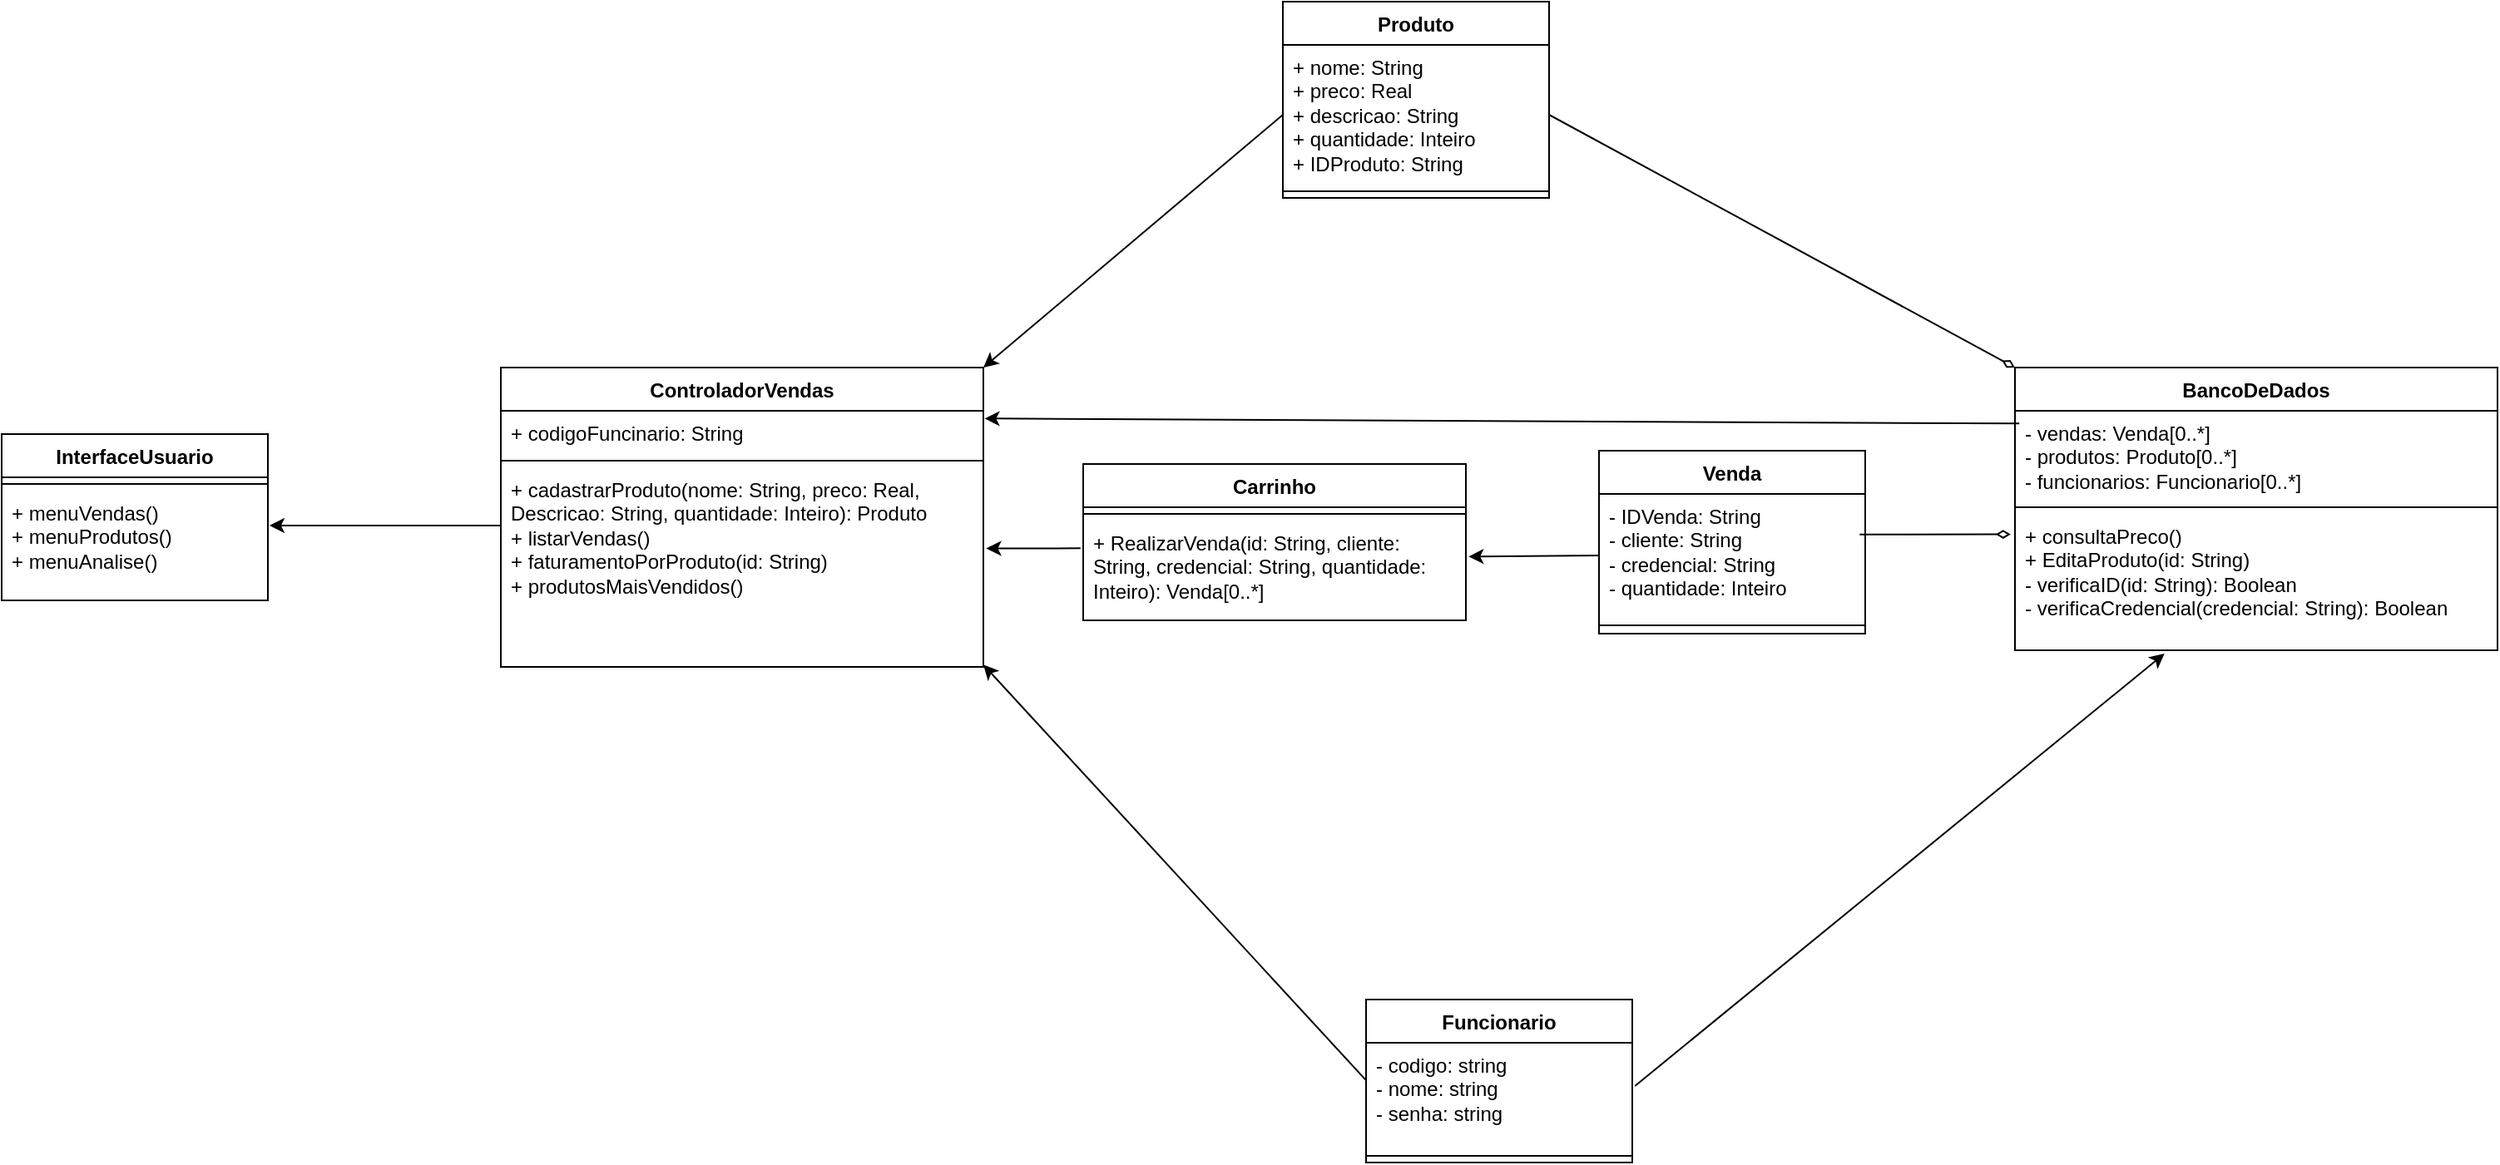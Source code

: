 <mxfile version="24.7.17">
  <diagram name="Página-1" id="jRN2b9a0tQ1gAva-QksV">
    <mxGraphModel dx="2049" dy="1606" grid="1" gridSize="10" guides="1" tooltips="1" connect="1" arrows="1" fold="1" page="0" pageScale="1" pageWidth="827" pageHeight="1169" math="0" shadow="0">
      <root>
        <mxCell id="0" />
        <mxCell id="1" parent="0" />
        <mxCell id="i5yJpEZU9ORofNIFU_Fg-1" value="InterfaceUsuario" style="swimlane;fontStyle=1;align=center;verticalAlign=top;childLayout=stackLayout;horizontal=1;startSize=26;horizontalStack=0;resizeParent=1;resizeParentMax=0;resizeLast=0;collapsible=1;marginBottom=0;whiteSpace=wrap;html=1;" vertex="1" parent="1">
          <mxGeometry x="110" y="-10" width="160" height="100" as="geometry" />
        </mxCell>
        <mxCell id="i5yJpEZU9ORofNIFU_Fg-3" value="" style="line;strokeWidth=1;fillColor=none;align=left;verticalAlign=middle;spacingTop=-1;spacingLeft=3;spacingRight=3;rotatable=0;labelPosition=right;points=[];portConstraint=eastwest;strokeColor=inherit;" vertex="1" parent="i5yJpEZU9ORofNIFU_Fg-1">
          <mxGeometry y="26" width="160" height="8" as="geometry" />
        </mxCell>
        <mxCell id="i5yJpEZU9ORofNIFU_Fg-4" value="&lt;div&gt;+ menuVendas()&lt;/div&gt;&lt;div&gt;+ menuProdutos()&lt;/div&gt;&lt;div&gt;+ menuAnalise()&lt;/div&gt;" style="text;strokeColor=none;fillColor=none;align=left;verticalAlign=top;spacingLeft=4;spacingRight=4;overflow=hidden;rotatable=0;points=[[0,0.5],[1,0.5]];portConstraint=eastwest;whiteSpace=wrap;html=1;" vertex="1" parent="i5yJpEZU9ORofNIFU_Fg-1">
          <mxGeometry y="34" width="160" height="66" as="geometry" />
        </mxCell>
        <mxCell id="i5yJpEZU9ORofNIFU_Fg-5" value="ControladorVendas" style="swimlane;fontStyle=1;align=center;verticalAlign=top;childLayout=stackLayout;horizontal=1;startSize=26;horizontalStack=0;resizeParent=1;resizeParentMax=0;resizeLast=0;collapsible=1;marginBottom=0;whiteSpace=wrap;html=1;" vertex="1" parent="1">
          <mxGeometry x="410" y="-50" width="290" height="180" as="geometry" />
        </mxCell>
        <mxCell id="i5yJpEZU9ORofNIFU_Fg-6" value="+ codigoFuncinario: String" style="text;strokeColor=none;fillColor=none;align=left;verticalAlign=top;spacingLeft=4;spacingRight=4;overflow=hidden;rotatable=0;points=[[0,0.5],[1,0.5]];portConstraint=eastwest;whiteSpace=wrap;html=1;" vertex="1" parent="i5yJpEZU9ORofNIFU_Fg-5">
          <mxGeometry y="26" width="290" height="26" as="geometry" />
        </mxCell>
        <mxCell id="i5yJpEZU9ORofNIFU_Fg-7" value="" style="line;strokeWidth=1;fillColor=none;align=left;verticalAlign=middle;spacingTop=-1;spacingLeft=3;spacingRight=3;rotatable=0;labelPosition=right;points=[];portConstraint=eastwest;strokeColor=inherit;" vertex="1" parent="i5yJpEZU9ORofNIFU_Fg-5">
          <mxGeometry y="52" width="290" height="8" as="geometry" />
        </mxCell>
        <mxCell id="i5yJpEZU9ORofNIFU_Fg-8" value="+ cadastrarProduto(nome: String, preco: Real, Descricao: String, quantidade: Inteiro): Produto&lt;div&gt;&lt;span style=&quot;background-color: initial;&quot;&gt;+ listarVendas()&lt;/span&gt;&lt;br&gt;&lt;/div&gt;&lt;div&gt;&lt;span style=&quot;background-color: initial;&quot;&gt;+ faturamentoPorProduto(id: String)&lt;/span&gt;&lt;/div&gt;&lt;div&gt;&lt;span style=&quot;background-color: initial;&quot;&gt;+ produtosMaisVendidos()&lt;/span&gt;&lt;/div&gt;" style="text;strokeColor=none;fillColor=none;align=left;verticalAlign=top;spacingLeft=4;spacingRight=4;overflow=hidden;rotatable=0;points=[[0,0.5],[1,0.5]];portConstraint=eastwest;whiteSpace=wrap;html=1;" vertex="1" parent="i5yJpEZU9ORofNIFU_Fg-5">
          <mxGeometry y="60" width="290" height="120" as="geometry" />
        </mxCell>
        <mxCell id="i5yJpEZU9ORofNIFU_Fg-10" value="" style="endArrow=none;html=1;rounded=0;exitX=1.006;exitY=0.318;exitDx=0;exitDy=0;exitPerimeter=0;endFill=0;entryX=0;entryY=0.292;entryDx=0;entryDy=0;entryPerimeter=0;startArrow=classic;startFill=1;" edge="1" parent="1" source="i5yJpEZU9ORofNIFU_Fg-4" target="i5yJpEZU9ORofNIFU_Fg-8">
          <mxGeometry width="50" height="50" relative="1" as="geometry">
            <mxPoint x="390" y="160" as="sourcePoint" />
            <mxPoint x="400" y="45" as="targetPoint" />
          </mxGeometry>
        </mxCell>
        <mxCell id="i5yJpEZU9ORofNIFU_Fg-11" value="Venda" style="swimlane;fontStyle=1;align=center;verticalAlign=top;childLayout=stackLayout;horizontal=1;startSize=26;horizontalStack=0;resizeParent=1;resizeParentMax=0;resizeLast=0;collapsible=1;marginBottom=0;whiteSpace=wrap;html=1;" vertex="1" parent="1">
          <mxGeometry x="1070" width="160" height="110" as="geometry" />
        </mxCell>
        <mxCell id="i5yJpEZU9ORofNIFU_Fg-12" value="- IDVenda: String&lt;div&gt;- cliente: String&lt;/div&gt;&lt;div&gt;- credencial: String&lt;/div&gt;&lt;div&gt;- quantidade: Inteiro&lt;/div&gt;" style="text;strokeColor=none;fillColor=none;align=left;verticalAlign=top;spacingLeft=4;spacingRight=4;overflow=hidden;rotatable=0;points=[[0,0.5],[1,0.5]];portConstraint=eastwest;whiteSpace=wrap;html=1;" vertex="1" parent="i5yJpEZU9ORofNIFU_Fg-11">
          <mxGeometry y="26" width="160" height="74" as="geometry" />
        </mxCell>
        <mxCell id="i5yJpEZU9ORofNIFU_Fg-13" value="" style="line;strokeWidth=1;fillColor=none;align=left;verticalAlign=middle;spacingTop=-1;spacingLeft=3;spacingRight=3;rotatable=0;labelPosition=right;points=[];portConstraint=eastwest;strokeColor=inherit;" vertex="1" parent="i5yJpEZU9ORofNIFU_Fg-11">
          <mxGeometry y="100" width="160" height="10" as="geometry" />
        </mxCell>
        <mxCell id="i5yJpEZU9ORofNIFU_Fg-15" value="Carrinho" style="swimlane;fontStyle=1;align=center;verticalAlign=top;childLayout=stackLayout;horizontal=1;startSize=26;horizontalStack=0;resizeParent=1;resizeParentMax=0;resizeLast=0;collapsible=1;marginBottom=0;whiteSpace=wrap;html=1;" vertex="1" parent="1">
          <mxGeometry x="760" y="8" width="230" height="94" as="geometry" />
        </mxCell>
        <mxCell id="i5yJpEZU9ORofNIFU_Fg-17" value="" style="line;strokeWidth=1;fillColor=none;align=left;verticalAlign=middle;spacingTop=-1;spacingLeft=3;spacingRight=3;rotatable=0;labelPosition=right;points=[];portConstraint=eastwest;strokeColor=inherit;" vertex="1" parent="i5yJpEZU9ORofNIFU_Fg-15">
          <mxGeometry y="26" width="230" height="8" as="geometry" />
        </mxCell>
        <mxCell id="i5yJpEZU9ORofNIFU_Fg-18" value="&lt;div&gt;+ RealizarVenda(id: String, cliente: String, credencial: String, quantidade: Inteiro&lt;span style=&quot;background-color: initial;&quot;&gt;):&amp;nbsp;&lt;/span&gt;&lt;span style=&quot;background-color: initial;&quot;&gt;Venda[0..*]&lt;/span&gt;&lt;/div&gt;&lt;div&gt;&lt;span style=&quot;background-color: initial;&quot;&gt;&lt;br&gt;&lt;/span&gt;&lt;/div&gt;" style="text;strokeColor=none;fillColor=none;align=left;verticalAlign=top;spacingLeft=4;spacingRight=4;overflow=hidden;rotatable=0;points=[[0,0.5],[1,0.5]];portConstraint=eastwest;whiteSpace=wrap;html=1;" vertex="1" parent="i5yJpEZU9ORofNIFU_Fg-15">
          <mxGeometry y="34" width="230" height="60" as="geometry" />
        </mxCell>
        <mxCell id="i5yJpEZU9ORofNIFU_Fg-20" value="Produto" style="swimlane;fontStyle=1;align=center;verticalAlign=top;childLayout=stackLayout;horizontal=1;startSize=26;horizontalStack=0;resizeParent=1;resizeParentMax=0;resizeLast=0;collapsible=1;marginBottom=0;whiteSpace=wrap;html=1;" vertex="1" parent="1">
          <mxGeometry x="880" y="-270" width="160" height="118" as="geometry" />
        </mxCell>
        <mxCell id="i5yJpEZU9ORofNIFU_Fg-21" value="+ nome: String&lt;div&gt;+ preco: Real&lt;br&gt;&lt;/div&gt;&lt;div&gt;+ descricao: String&lt;br&gt;&lt;/div&gt;&lt;div&gt;+ quantidade: Inteiro&lt;br&gt;&lt;/div&gt;&lt;div&gt;+ IDProduto: String&lt;br&gt;&lt;/div&gt;" style="text;strokeColor=none;fillColor=none;align=left;verticalAlign=top;spacingLeft=4;spacingRight=4;overflow=hidden;rotatable=0;points=[[0,0.5],[1,0.5]];portConstraint=eastwest;whiteSpace=wrap;html=1;" vertex="1" parent="i5yJpEZU9ORofNIFU_Fg-20">
          <mxGeometry y="26" width="160" height="84" as="geometry" />
        </mxCell>
        <mxCell id="i5yJpEZU9ORofNIFU_Fg-22" value="" style="line;strokeWidth=1;fillColor=none;align=left;verticalAlign=middle;spacingTop=-1;spacingLeft=3;spacingRight=3;rotatable=0;labelPosition=right;points=[];portConstraint=eastwest;strokeColor=inherit;" vertex="1" parent="i5yJpEZU9ORofNIFU_Fg-20">
          <mxGeometry y="110" width="160" height="8" as="geometry" />
        </mxCell>
        <mxCell id="i5yJpEZU9ORofNIFU_Fg-24" value="Funcionario" style="swimlane;fontStyle=1;align=center;verticalAlign=top;childLayout=stackLayout;horizontal=1;startSize=26;horizontalStack=0;resizeParent=1;resizeParentMax=0;resizeLast=0;collapsible=1;marginBottom=0;whiteSpace=wrap;html=1;" vertex="1" parent="1">
          <mxGeometry x="930" y="330" width="160" height="98" as="geometry" />
        </mxCell>
        <mxCell id="i5yJpEZU9ORofNIFU_Fg-25" value="&lt;div&gt;- codigo: string&lt;/div&gt;&lt;div&gt;- nome: string&lt;/div&gt;&lt;div&gt;- senha: string&lt;/div&gt;" style="text;strokeColor=none;fillColor=none;align=left;verticalAlign=top;spacingLeft=4;spacingRight=4;overflow=hidden;rotatable=0;points=[[0,0.5],[1,0.5]];portConstraint=eastwest;whiteSpace=wrap;html=1;" vertex="1" parent="i5yJpEZU9ORofNIFU_Fg-24">
          <mxGeometry y="26" width="160" height="64" as="geometry" />
        </mxCell>
        <mxCell id="i5yJpEZU9ORofNIFU_Fg-26" value="" style="line;strokeWidth=1;fillColor=none;align=left;verticalAlign=middle;spacingTop=-1;spacingLeft=3;spacingRight=3;rotatable=0;labelPosition=right;points=[];portConstraint=eastwest;strokeColor=inherit;" vertex="1" parent="i5yJpEZU9ORofNIFU_Fg-24">
          <mxGeometry y="90" width="160" height="8" as="geometry" />
        </mxCell>
        <mxCell id="i5yJpEZU9ORofNIFU_Fg-32" value="BancoDeDados" style="swimlane;fontStyle=1;align=center;verticalAlign=top;childLayout=stackLayout;horizontal=1;startSize=26;horizontalStack=0;resizeParent=1;resizeParentMax=0;resizeLast=0;collapsible=1;marginBottom=0;whiteSpace=wrap;html=1;" vertex="1" parent="1">
          <mxGeometry x="1320" y="-50" width="290" height="170" as="geometry" />
        </mxCell>
        <mxCell id="i5yJpEZU9ORofNIFU_Fg-33" value="- vendas: Venda[0..*]&lt;div&gt;- produtos: Produto[0..*]&lt;/div&gt;&lt;div&gt;- funcionarios: Funcionario[0..*]&lt;/div&gt;" style="text;strokeColor=none;fillColor=none;align=left;verticalAlign=top;spacingLeft=4;spacingRight=4;overflow=hidden;rotatable=0;points=[[0,0.5],[1,0.5]];portConstraint=eastwest;whiteSpace=wrap;html=1;" vertex="1" parent="i5yJpEZU9ORofNIFU_Fg-32">
          <mxGeometry y="26" width="290" height="54" as="geometry" />
        </mxCell>
        <mxCell id="i5yJpEZU9ORofNIFU_Fg-34" value="" style="line;strokeWidth=1;fillColor=none;align=left;verticalAlign=middle;spacingTop=-1;spacingLeft=3;spacingRight=3;rotatable=0;labelPosition=right;points=[];portConstraint=eastwest;strokeColor=inherit;" vertex="1" parent="i5yJpEZU9ORofNIFU_Fg-32">
          <mxGeometry y="80" width="290" height="8" as="geometry" />
        </mxCell>
        <mxCell id="i5yJpEZU9ORofNIFU_Fg-35" value="+ consultaPreco()&lt;div&gt;+ EditaProduto(id: String)&lt;/div&gt;&lt;div&gt;- verificaID(id: String): Boolean&lt;/div&gt;&lt;div&gt;- verificaCredencial(credencial: String): Boolean&lt;/div&gt;" style="text;strokeColor=none;fillColor=none;align=left;verticalAlign=top;spacingLeft=4;spacingRight=4;overflow=hidden;rotatable=0;points=[[0,0.5],[1,0.5]];portConstraint=eastwest;whiteSpace=wrap;html=1;" vertex="1" parent="i5yJpEZU9ORofNIFU_Fg-32">
          <mxGeometry y="88" width="290" height="82" as="geometry" />
        </mxCell>
        <mxCell id="i5yJpEZU9ORofNIFU_Fg-36" value="" style="endArrow=none;html=1;rounded=0;entryX=0;entryY=0.5;entryDx=0;entryDy=0;endFill=0;startArrow=classic;startFill=1;exitX=1;exitY=0;exitDx=0;exitDy=0;" edge="1" parent="1" source="i5yJpEZU9ORofNIFU_Fg-5" target="i5yJpEZU9ORofNIFU_Fg-21">
          <mxGeometry width="50" height="50" relative="1" as="geometry">
            <mxPoint x="700" y="40" as="sourcePoint" />
            <mxPoint x="750" y="-10" as="targetPoint" />
          </mxGeometry>
        </mxCell>
        <mxCell id="i5yJpEZU9ORofNIFU_Fg-37" value="" style="endArrow=diamondThin;html=1;rounded=0;entryX=0;entryY=0;entryDx=0;entryDy=0;exitX=1;exitY=0.5;exitDx=0;exitDy=0;startArrow=none;startFill=0;endFill=0;" edge="1" parent="1" source="i5yJpEZU9ORofNIFU_Fg-21" target="i5yJpEZU9ORofNIFU_Fg-32">
          <mxGeometry width="50" height="50" relative="1" as="geometry">
            <mxPoint x="1130" y="-80" as="sourcePoint" />
            <mxPoint x="1180" y="-130" as="targetPoint" />
          </mxGeometry>
        </mxCell>
        <mxCell id="i5yJpEZU9ORofNIFU_Fg-38" value="" style="endArrow=none;html=1;rounded=0;exitX=1.006;exitY=0.048;exitDx=0;exitDy=0;entryX=0.009;entryY=0.142;entryDx=0;entryDy=0;entryPerimeter=0;exitPerimeter=0;startArrow=classic;startFill=1;" edge="1" parent="1" target="i5yJpEZU9ORofNIFU_Fg-33">
          <mxGeometry width="50" height="50" relative="1" as="geometry">
            <mxPoint x="700.74" y="-19.36" as="sourcePoint" />
            <mxPoint x="1240.71" y="-16.03" as="targetPoint" />
          </mxGeometry>
        </mxCell>
        <mxCell id="i5yJpEZU9ORofNIFU_Fg-40" value="" style="endArrow=diamondThin;html=1;rounded=0;exitX=0.979;exitY=0.329;exitDx=0;exitDy=0;exitPerimeter=0;endFill=0;entryX=-0.009;entryY=0.15;entryDx=0;entryDy=0;entryPerimeter=0;" edge="1" parent="1" source="i5yJpEZU9ORofNIFU_Fg-12" target="i5yJpEZU9ORofNIFU_Fg-35">
          <mxGeometry width="50" height="50" relative="1" as="geometry">
            <mxPoint x="1190" y="100" as="sourcePoint" />
            <mxPoint x="1240" y="50" as="targetPoint" />
          </mxGeometry>
        </mxCell>
        <mxCell id="i5yJpEZU9ORofNIFU_Fg-44" value="" style="endArrow=classic;html=1;rounded=0;exitX=0;exitY=0.5;exitDx=0;exitDy=0;entryX=1.007;entryY=0.361;entryDx=0;entryDy=0;entryPerimeter=0;" edge="1" parent="1" source="i5yJpEZU9ORofNIFU_Fg-12" target="i5yJpEZU9ORofNIFU_Fg-18">
          <mxGeometry width="50" height="50" relative="1" as="geometry">
            <mxPoint x="830" y="110" as="sourcePoint" />
            <mxPoint x="880" y="60" as="targetPoint" />
          </mxGeometry>
        </mxCell>
        <mxCell id="i5yJpEZU9ORofNIFU_Fg-46" value="" style="endArrow=classic;html=1;rounded=0;entryX=1.006;entryY=0.406;entryDx=0;entryDy=0;entryPerimeter=0;exitX=-0.007;exitY=0.278;exitDx=0;exitDy=0;exitPerimeter=0;" edge="1" parent="1" source="i5yJpEZU9ORofNIFU_Fg-18" target="i5yJpEZU9ORofNIFU_Fg-8">
          <mxGeometry width="50" height="50" relative="1" as="geometry">
            <mxPoint x="830" y="110" as="sourcePoint" />
            <mxPoint x="880" y="60" as="targetPoint" />
          </mxGeometry>
        </mxCell>
        <mxCell id="i5yJpEZU9ORofNIFU_Fg-47" value="" style="endArrow=classic;html=1;rounded=0;entryX=1;entryY=0.989;entryDx=0;entryDy=0;entryPerimeter=0;exitX=-0.007;exitY=0.278;exitDx=0;exitDy=0;exitPerimeter=0;" edge="1" parent="1" target="i5yJpEZU9ORofNIFU_Fg-8">
          <mxGeometry width="50" height="50" relative="1" as="geometry">
            <mxPoint x="930" y="378.58" as="sourcePoint" />
            <mxPoint x="874" y="378.58" as="targetPoint" />
          </mxGeometry>
        </mxCell>
        <mxCell id="i5yJpEZU9ORofNIFU_Fg-48" value="" style="endArrow=classic;html=1;rounded=0;entryX=0.31;entryY=1.024;entryDx=0;entryDy=0;entryPerimeter=0;exitX=1.01;exitY=0.406;exitDx=0;exitDy=0;exitPerimeter=0;" edge="1" parent="1" source="i5yJpEZU9ORofNIFU_Fg-25" target="i5yJpEZU9ORofNIFU_Fg-35">
          <mxGeometry width="50" height="50" relative="1" as="geometry">
            <mxPoint x="1146" y="360" as="sourcePoint" />
            <mxPoint x="1090" y="360" as="targetPoint" />
          </mxGeometry>
        </mxCell>
      </root>
    </mxGraphModel>
  </diagram>
</mxfile>
